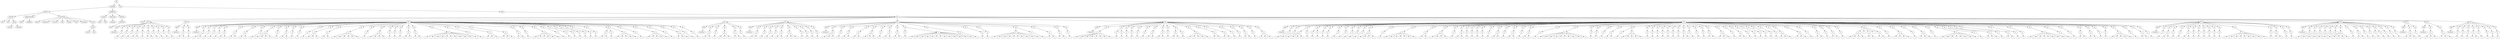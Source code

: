 digraph Tree {
	"t0" [label = "TEI"];
	"t1" [label = "teiHeader"];
	"t2" [label = "fileDesc"];
	"t3" [label = "titleStmt"];
	"t4" [label = "title"];
	"t5" [label = "title"];
	"t6" [label = "author"];
	"t7" [label = "surname"];
	"t8" [label = "forename"];
	"t9" [label = "publicationStmt"];
	"t10" [label = "editor"];
	"t11" [label = "publisher"];
	"t12" [label = "sourceDesc"];
	"t13" [label = "genre"];
	"t14" [label = "inspiration"];
	"t15" [label = "structure"];
	"t16" [label = "type"];
	"t17" [label = "periode"];
	"t18" [label = "taille"];
	"t19" [label = "permalien"];
	"t20" [label = "sources"];
	"t21" [label = "source"];
	"t22" [label = "author"];
	"t23" [label = "text"];
	"t24" [label = "profileDesc"];
	"t25" [label = "creation"];
	"t26" [label = "date"];
	"t27" [label = "date"];
	"t28" [label = "langUsage"];
	"t29" [label = "language"];
	"t30" [label = "textClass"];
	"t31" [label = "keywords"];
	"t32" [label = "term"];
	"t33" [label = "text"];
	"t34" [label = "body"];
	"t35" [label = "div1"];
	"t36" [label = "head"];
	"t37" [label = "div2"];
	"t38" [label = "head"];
	"t39" [label = "listPerson"];
	"t40" [label = "sp"];
	"t41" [label = "p"];
	"t42" [label = "s"];
	"t43" [label = "sp"];
	"t44" [label = "p"];
	"t45" [label = "s"];
	"t46" [label = "sp"];
	"t47" [label = "p"];
	"t48" [label = "s"];
	"t49" [label = "sp"];
	"t50" [label = "p"];
	"t51" [label = "s"];
	"t52" [label = "s"];
	"t53" [label = "sp"];
	"t54" [label = "p"];
	"t55" [label = "s"];
	"t56" [label = "sp"];
	"t57" [label = "p"];
	"t58" [label = "s"];
	"t59" [label = "s"];
	"t60" [label = "sp"];
	"t61" [label = "p"];
	"t62" [label = "s"];
	"t63" [label = "sp"];
	"t64" [label = "p"];
	"t65" [label = "s"];
	"t66" [label = "sp"];
	"t67" [label = "p"];
	"t68" [label = "s"];
	"t69" [label = "sp"];
	"t70" [label = "p"];
	"t71" [label = "s"];
	"t72" [label = "div2"];
	"t73" [label = "head"];
	"t74" [label = "listPerson"];
	"t75" [label = "sp"];
	"t76" [label = "p"];
	"t77" [label = "s"];
	"t78" [label = "s"];
	"t79" [label = "sp"];
	"t80" [label = "p"];
	"t81" [label = "s"];
	"t82" [label = "div2"];
	"t83" [label = "head"];
	"t84" [label = "listPerson"];
	"t85" [label = "sp"];
	"t86" [label = "p"];
	"t87" [label = "s"];
	"t88" [label = "s"];
	"t89" [label = "sp"];
	"t90" [label = "p"];
	"t91" [label = "s"];
	"t92" [label = "sp"];
	"t93" [label = "p"];
	"t94" [label = "s"];
	"t95" [label = "sp"];
	"t96" [label = "p"];
	"t97" [label = "s"];
	"t98" [label = "sp"];
	"t99" [label = "p"];
	"t100" [label = "s"];
	"t101" [label = "s"];
	"t102" [label = "sp"];
	"t103" [label = "p"];
	"t104" [label = "s"];
	"t105" [label = "s"];
	"t106" [label = "sp"];
	"t107" [label = "p"];
	"t108" [label = "s"];
	"t109" [label = "s"];
	"t110" [label = "sp"];
	"t111" [label = "p"];
	"t112" [label = "s"];
	"t113" [label = "sp"];
	"t114" [label = "p"];
	"t115" [label = "s"];
	"t116" [label = "s"];
	"t117" [label = "s"];
	"t118" [label = "s"];
	"t119" [label = "sp"];
	"t120" [label = "p"];
	"t121" [label = "s"];
	"t122" [label = "sp"];
	"t123" [label = "p"];
	"t124" [label = "s"];
	"t125" [label = "s"];
	"t126" [label = "sp"];
	"t127" [label = "p"];
	"t128" [label = "s"];
	"t129" [label = "sp"];
	"t130" [label = "p"];
	"t131" [label = "s"];
	"t132" [label = "sp"];
	"t133" [label = "p"];
	"t134" [label = "s"];
	"t135" [label = "sp"];
	"t136" [label = "p"];
	"t137" [label = "s"];
	"t138" [label = "s"];
	"t139" [label = "s"];
	"t140" [label = "sp"];
	"t141" [label = "p"];
	"t142" [label = "s"];
	"t143" [label = "s"];
	"t144" [label = "sp"];
	"t145" [label = "p"];
	"t146" [label = "s"];
	"t147" [label = "s"];
	"t148" [label = "s"];
	"t149" [label = "s"];
	"t150" [label = "s"];
	"t151" [label = "s"];
	"t152" [label = "sp"];
	"t153" [label = "p"];
	"t154" [label = "s"];
	"t155" [label = "sp"];
	"t156" [label = "p"];
	"t157" [label = "s"];
	"t158" [label = "s"];
	"t159" [label = "s"];
	"t160" [label = "s"];
	"t161" [label = "sp"];
	"t162" [label = "p"];
	"t163" [label = "s"];
	"t164" [label = "sp"];
	"t165" [label = "p"];
	"t166" [label = "s"];
	"t167" [label = "sp"];
	"t168" [label = "p"];
	"t169" [label = "s"];
	"t170" [label = "sp"];
	"t171" [label = "p"];
	"t172" [label = "s"];
	"t173" [label = "s"];
	"t174" [label = "sp"];
	"t175" [label = "p"];
	"t176" [label = "s"];
	"t177" [label = "s"];
	"t178" [label = "sp"];
	"t179" [label = "p"];
	"t180" [label = "s"];
	"t181" [label = "s"];
	"t182" [label = "s"];
	"t183" [label = "s"];
	"t184" [label = "s"];
	"t185" [label = "s"];
	"t186" [label = "s"];
	"t187" [label = "s"];
	"t188" [label = "s"];
	"t189" [label = "s"];
	"t190" [label = "s"];
	"t191" [label = "sp"];
	"t192" [label = "p"];
	"t193" [label = "s"];
	"t194" [label = "sp"];
	"t195" [label = "p"];
	"t196" [label = "s"];
	"t197" [label = "s"];
	"t198" [label = "s"];
	"t199" [label = "sp"];
	"t200" [label = "p"];
	"t201" [label = "s"];
	"t202" [label = "s"];
	"t203" [label = "s"];
	"t204" [label = "sp"];
	"t205" [label = "p"];
	"t206" [label = "s"];
	"t207" [label = "s"];
	"t208" [label = "sp"];
	"t209" [label = "p"];
	"t210" [label = "s"];
	"t211" [label = "sp"];
	"t212" [label = "p"];
	"t213" [label = "s"];
	"t214" [label = "s"];
	"t215" [label = "s"];
	"t216" [label = "s"];
	"t217" [label = "s"];
	"t218" [label = "s"];
	"t219" [label = "sp"];
	"t220" [label = "p"];
	"t221" [label = "s"];
	"t222" [label = "sp"];
	"t223" [label = "p"];
	"t224" [label = "s"];
	"t225" [label = "sp"];
	"t226" [label = "p"];
	"t227" [label = "s"];
	"t228" [label = "sp"];
	"t229" [label = "p"];
	"t230" [label = "s"];
	"t231" [label = "sp"];
	"t232" [label = "p"];
	"t233" [label = "s"];
	"t234" [label = "sp"];
	"t235" [label = "p"];
	"t236" [label = "s"];
	"t237" [label = "sp"];
	"t238" [label = "p"];
	"t239" [label = "s"];
	"t240" [label = "sp"];
	"t241" [label = "p"];
	"t242" [label = "s"];
	"t243" [label = "s"];
	"t244" [label = "p"];
	"t245" [label = "s"];
	"t246" [label = "p"];
	"t247" [label = "s"];
	"t248" [label = "s"];
	"t249" [label = "s"];
	"t250" [label = "s"];
	"t251" [label = "s"];
	"t252" [label = "sp"];
	"t253" [label = "p"];
	"t254" [label = "s"];
	"t255" [label = "sp"];
	"t256" [label = "p"];
	"t257" [label = "s"];
	"t258" [label = "s"];
	"t259" [label = "s"];
	"t260" [label = "s"];
	"t261" [label = "s"];
	"t262" [label = "sp"];
	"t263" [label = "p"];
	"t264" [label = "s"];
	"t265" [label = "sp"];
	"t266" [label = "p"];
	"t267" [label = "s"];
	"t268" [label = "s"];
	"t269" [label = "s"];
	"t270" [label = "sp"];
	"t271" [label = "p"];
	"t272" [label = "s"];
	"t273" [label = "sp"];
	"t274" [label = "p"];
	"t275" [label = "s"];
	"t276" [label = "div2"];
	"t277" [label = "head"];
	"t278" [label = "listPerson"];
	"t279" [label = "sp"];
	"t280" [label = "p"];
	"t281" [label = "s"];
	"t282" [label = "s"];
	"t283" [label = "sp"];
	"t284" [label = "p"];
	"t285" [label = "s"];
	"t286" [label = "sp"];
	"t287" [label = "p"];
	"t288" [label = "s"];
	"t289" [label = "s"];
	"t290" [label = "s"];
	"t291" [label = "sp"];
	"t292" [label = "p"];
	"t293" [label = "s"];
	"t294" [label = "s"];
	"t295" [label = "sp"];
	"t296" [label = "p"];
	"t297" [label = "s"];
	"t298" [label = "div2"];
	"t299" [label = "head"];
	"t300" [label = "listPerson"];
	"t301" [label = "sp"];
	"t302" [label = "p"];
	"t303" [label = "s"];
	"t304" [label = "s"];
	"t305" [label = "sp"];
	"t306" [label = "p"];
	"t307" [label = "s"];
	"t308" [label = "sp"];
	"t309" [label = "p"];
	"t310" [label = "s"];
	"t311" [label = "sp"];
	"t312" [label = "p"];
	"t313" [label = "s"];
	"t314" [label = "sp"];
	"t315" [label = "p"];
	"t316" [label = "s"];
	"t317" [label = "s"];
	"t318" [label = "sp"];
	"t319" [label = "p"];
	"t320" [label = "s"];
	"t321" [label = "s"];
	"t322" [label = "s"];
	"t323" [label = "sp"];
	"t324" [label = "p"];
	"t325" [label = "s"];
	"t326" [label = "sp"];
	"t327" [label = "p"];
	"t328" [label = "s"];
	"t329" [label = "sp"];
	"t330" [label = "p"];
	"t331" [label = "s"];
	"t332" [label = "sp"];
	"t333" [label = "p"];
	"t334" [label = "s"];
	"t335" [label = "div2"];
	"t336" [label = "head"];
	"t337" [label = "listPerson"];
	"t338" [label = "sp"];
	"t339" [label = "p"];
	"t340" [label = "s"];
	"t341" [label = "s"];
	"t342" [label = "s"];
	"t343" [label = "sp"];
	"t344" [label = "p"];
	"t345" [label = "s"];
	"t346" [label = "sp"];
	"t347" [label = "p"];
	"t348" [label = "s"];
	"t349" [label = "s"];
	"t350" [label = "sp"];
	"t351" [label = "p"];
	"t352" [label = "s"];
	"t353" [label = "s"];
	"t354" [label = "sp"];
	"t355" [label = "p"];
	"t356" [label = "s"];
	"t357" [label = "s"];
	"t358" [label = "s"];
	"t359" [label = "sp"];
	"t360" [label = "p"];
	"t361" [label = "s"];
	"t362" [label = "sp"];
	"t363" [label = "p"];
	"t364" [label = "s"];
	"t365" [label = "s"];
	"t366" [label = "sp"];
	"t367" [label = "p"];
	"t368" [label = "s"];
	"t369" [label = "s"];
	"t370" [label = "sp"];
	"t371" [label = "p"];
	"t372" [label = "s"];
	"t373" [label = "p"];
	"t374" [label = "s"];
	"t375" [label = "s"];
	"t376" [label = "s"];
	"t377" [label = "s"];
	"t378" [label = "s"];
	"t379" [label = "s"];
	"t380" [label = "s"];
	"t381" [label = "s"];
	"t382" [label = "s"];
	"t383" [label = "s"];
	"t384" [label = "s"];
	"t385" [label = "s"];
	"t386" [label = "s"];
	"t387" [label = "sp"];
	"t388" [label = "p"];
	"t389" [label = "s"];
	"t390" [label = "sp"];
	"t391" [label = "p"];
	"t392" [label = "s"];
	"t393" [label = "sp"];
	"t394" [label = "p"];
	"t395" [label = "s"];
	"t396" [label = "sp"];
	"t397" [label = "p"];
	"t398" [label = "s"];
	"t399" [label = "s"];
	"t400" [label = "s"];
	"t401" [label = "s"];
	"t402" [label = "s"];
	"t403" [label = "s"];
	"t404" [label = "s"];
	"t405" [label = "s"];
	"t406" [label = "s"];
	"t407" [label = "s"];
	"t408" [label = "p"];
	"t409" [label = "s"];
	"t410" [label = "sp"];
	"t411" [label = "p"];
	"t412" [label = "s"];
	"t413" [label = "s"];
	"t414" [label = "sp"];
	"t415" [label = "p"];
	"t416" [label = "s"];
	"t417" [label = "s"];
	"t418" [label = "sp"];
	"t419" [label = "p"];
	"t420" [label = "s"];
	"t421" [label = "div2"];
	"t422" [label = "head"];
	"t423" [label = "listPerson"];
	"t424" [label = "sp"];
	"t425" [label = "p"];
	"t426" [label = "s"];
	"t427" [label = "s"];
	"t428" [label = "s"];
	"t429" [label = "s"];
	"t430" [label = "s"];
	"t431" [label = "s"];
	"t432" [label = "s"];
	"t433" [label = "s"];
	"t434" [label = "sp"];
	"t435" [label = "p"];
	"t436" [label = "s"];
	"t437" [label = "p"];
	"t438" [label = "s"];
	"t439" [label = "sp"];
	"t440" [label = "p"];
	"t441" [label = "s"];
	"t442" [label = "sp"];
	"t443" [label = "p"];
	"t444" [label = "s"];
	"t445" [label = "sp"];
	"t446" [label = "p"];
	"t447" [label = "s"];
	"t448" [label = "sp"];
	"t449" [label = "p"];
	"t450" [label = "s"];
	"t451" [label = "sp"];
	"t452" [label = "p"];
	"t453" [label = "s"];
	"t454" [label = "s"];
	"t455" [label = "sp"];
	"t456" [label = "p"];
	"t457" [label = "s"];
	"t458" [label = "s"];
	"t459" [label = "sp"];
	"t460" [label = "p"];
	"t461" [label = "s"];
	"t462" [label = "sp"];
	"t463" [label = "p"];
	"t464" [label = "s"];
	"t465" [label = "s"];
	"t466" [label = "p"];
	"t467" [label = "s"];
	"t468" [label = "sp"];
	"t469" [label = "p"];
	"t470" [label = "s"];
	"t471" [label = "s"];
	"t472" [label = "s"];
	"t473" [label = "s"];
	"t474" [label = "s"];
	"t475" [label = "sp"];
	"t476" [label = "p"];
	"t477" [label = "s"];
	"t478" [label = "s"];
	"t479" [label = "sp"];
	"t480" [label = "p"];
	"t481" [label = "s"];
	"t482" [label = "s"];
	"t483" [label = "sp"];
	"t484" [label = "p"];
	"t485" [label = "s"];
	"t486" [label = "sp"];
	"t487" [label = "p"];
	"t488" [label = "s"];
	"t489" [label = "sp"];
	"t490" [label = "p"];
	"t491" [label = "s"];
	"t492" [label = "s"];
	"t493" [label = "sp"];
	"t494" [label = "p"];
	"t495" [label = "s"];
	"t496" [label = "sp"];
	"t497" [label = "p"];
	"t498" [label = "s"];
	"t499" [label = "s"];
	"t500" [label = "s"];
	"t501" [label = "div2"];
	"t502" [label = "head"];
	"t503" [label = "listPerson"];
	"t504" [label = "sp"];
	"t505" [label = "p"];
	"t506" [label = "s"];
	"t507" [label = "sp"];
	"t508" [label = "p"];
	"t509" [label = "s"];
	"t510" [label = "sp"];
	"t511" [label = "p"];
	"t512" [label = "s"];
	"t513" [label = "s"];
	"t514" [label = "s"];
	"t515" [label = "s"];
	"t516" [label = "p"];
	"t517" [label = "s"];
	"t518" [label = "sp"];
	"t519" [label = "p"];
	"t520" [label = "s"];
	"t521" [label = "p"];
	"t522" [label = "s"];
	"t523" [label = "sp"];
	"t524" [label = "p"];
	"t525" [label = "s"];
	"t526" [label = "sp"];
	"t527" [label = "p"];
	"t528" [label = "s"];
	"t529" [label = "sp"];
	"t530" [label = "p"];
	"t531" [label = "s"];
	"t532" [label = "sp"];
	"t533" [label = "p"];
	"t534" [label = "s"];
	"t535" [label = "sp"];
	"t536" [label = "p"];
	"t537" [label = "s"];
	"t538" [label = "sp"];
	"t539" [label = "p"];
	"t540" [label = "s"];
	"t541" [label = "sp"];
	"t542" [label = "p"];
	"t543" [label = "s"];
	"t544" [label = "sp"];
	"t545" [label = "p"];
	"t546" [label = "s"];
	"t547" [label = "s"];
	"t548" [label = "s"];
	"t549" [label = "s"];
	"t550" [label = "sp"];
	"t551" [label = "p"];
	"t552" [label = "s"];
	"t553" [label = "sp"];
	"t554" [label = "p"];
	"t555" [label = "s"];
	"t556" [label = "s"];
	"t557" [label = "s"];
	"t558" [label = "s"];
	"t559" [label = "s"];
	"t560" [label = "s"];
	"t561" [label = "s"];
	"t562" [label = "sp"];
	"t563" [label = "p"];
	"t564" [label = "s"];
	"t565" [label = "s"];
	"t566" [label = "sp"];
	"t567" [label = "p"];
	"t568" [label = "s"];
	"t569" [label = "s"];
	"t570" [label = "s"];
	"t571" [label = "s"];
	"t572" [label = "sp"];
	"t573" [label = "p"];
	"t574" [label = "s"];
	"t575" [label = "sp"];
	"t576" [label = "p"];
	"t577" [label = "s"];
	"t578" [label = "s"];
	"t579" [label = "sp"];
	"t580" [label = "p"];
	"t581" [label = "s"];
	"t582" [label = "sp"];
	"t583" [label = "p"];
	"t584" [label = "s"];
	"t585" [label = "sp"];
	"t586" [label = "p"];
	"t587" [label = "s"];
	"t588" [label = "sp"];
	"t589" [label = "p"];
	"t590" [label = "s"];
	"t591" [label = "sp"];
	"t592" [label = "p"];
	"t593" [label = "s"];
	"t594" [label = "sp"];
	"t595" [label = "p"];
	"t596" [label = "s"];
	"t597" [label = "s"];
	"t598" [label = "sp"];
	"t599" [label = "p"];
	"t600" [label = "s"];
	"t601" [label = "sp"];
	"t602" [label = "p"];
	"t603" [label = "s"];
	"t604" [label = "s"];
	"t605" [label = "sp"];
	"t606" [label = "p"];
	"t607" [label = "s"];
	"t608" [label = "sp"];
	"t609" [label = "p"];
	"t610" [label = "s"];
	"t611" [label = "s"];
	"t612" [label = "sp"];
	"t613" [label = "p"];
	"t614" [label = "s"];
	"t615" [label = "sp"];
	"t616" [label = "p"];
	"t617" [label = "s"];
	"t618" [label = "s"];
	"t619" [label = "s"];
	"t620" [label = "s"];
	"t621" [label = "s"];
	"t622" [label = "s"];
	"t623" [label = "s"];
	"t624" [label = "s"];
	"t625" [label = "s"];
	"t626" [label = "s"];
	"t627" [label = "sp"];
	"t628" [label = "p"];
	"t629" [label = "s"];
	"t630" [label = "sp"];
	"t631" [label = "p"];
	"t632" [label = "s"];
	"t633" [label = "sp"];
	"t634" [label = "p"];
	"t635" [label = "s"];
	"t636" [label = "sp"];
	"t637" [label = "p"];
	"t638" [label = "s"];
	"t639" [label = "s"];
	"t640" [label = "sp"];
	"t641" [label = "p"];
	"t642" [label = "s"];
	"t643" [label = "p"];
	"t644" [label = "s"];
	"t645" [label = "s"];
	"t646" [label = "s"];
	"t647" [label = "s"];
	"t648" [label = "s"];
	"t649" [label = "sp"];
	"t650" [label = "p"];
	"t651" [label = "s"];
	"t652" [label = "sp"];
	"t653" [label = "p"];
	"t654" [label = "s"];
	"t655" [label = "sp"];
	"t656" [label = "p"];
	"t657" [label = "s"];
	"t658" [label = "sp"];
	"t659" [label = "p"];
	"t660" [label = "s"];
	"t661" [label = "sp"];
	"t662" [label = "p"];
	"t663" [label = "s"];
	"t664" [label = "sp"];
	"t665" [label = "p"];
	"t666" [label = "s"];
	"t667" [label = "sp"];
	"t668" [label = "p"];
	"t669" [label = "s"];
	"t670" [label = "sp"];
	"t671" [label = "p"];
	"t672" [label = "s"];
	"t673" [label = "s"];
	"t674" [label = "sp"];
	"t675" [label = "p"];
	"t676" [label = "s"];
	"t677" [label = "sp"];
	"t678" [label = "p"];
	"t679" [label = "s"];
	"t680" [label = "sp"];
	"t681" [label = "p"];
	"t682" [label = "s"];
	"t683" [label = "sp"];
	"t684" [label = "p"];
	"t685" [label = "s"];
	"t686" [label = "s"];
	"t687" [label = "sp"];
	"t688" [label = "p"];
	"t689" [label = "s"];
	"t690" [label = "s"];
	"t691" [label = "s"];
	"t692" [label = "sp"];
	"t693" [label = "p"];
	"t694" [label = "s"];
	"t695" [label = "sp"];
	"t696" [label = "p"];
	"t697" [label = "s"];
	"t698" [label = "s"];
	"t699" [label = "sp"];
	"t700" [label = "p"];
	"t701" [label = "s"];
	"t702" [label = "sp"];
	"t703" [label = "p"];
	"t704" [label = "s"];
	"t705" [label = "sp"];
	"t706" [label = "p"];
	"t707" [label = "s"];
	"t708" [label = "sp"];
	"t709" [label = "p"];
	"t710" [label = "s"];
	"t711" [label = "sp"];
	"t712" [label = "p"];
	"t713" [label = "s"];
	"t714" [label = "sp"];
	"t715" [label = "p"];
	"t716" [label = "s"];
	"t717" [label = "sp"];
	"t718" [label = "p"];
	"t719" [label = "s"];
	"t720" [label = "s"];
	"t721" [label = "s"];
	"t722" [label = "sp"];
	"t723" [label = "p"];
	"t724" [label = "s"];
	"t725" [label = "s"];
	"t726" [label = "s"];
	"t727" [label = "sp"];
	"t728" [label = "p"];
	"t729" [label = "s"];
	"t730" [label = "sp"];
	"t731" [label = "p"];
	"t732" [label = "s"];
	"t733" [label = "s"];
	"t734" [label = "sp"];
	"t735" [label = "p"];
	"t736" [label = "s"];
	"t737" [label = "sp"];
	"t738" [label = "p"];
	"t739" [label = "s"];
	"t740" [label = "s"];
	"t741" [label = "sp"];
	"t742" [label = "p"];
	"t743" [label = "s"];
	"t744" [label = "sp"];
	"t745" [label = "p"];
	"t746" [label = "s"];
	"t747" [label = "s"];
	"t748" [label = "s"];
	"t749" [label = "s"];
	"t750" [label = "l"];
	"t751" [label = "p"];
	"t752" [label = "s"];
	"t753" [label = "s"];
	"t754" [label = "l"];
	"t755" [label = "p"];
	"t756" [label = "s"];
	"t757" [label = "s"];
	"t758" [label = "sp"];
	"t759" [label = "p"];
	"t760" [label = "s"];
	"t761" [label = "sp"];
	"t762" [label = "p"];
	"t763" [label = "s"];
	"t764" [label = "s"];
	"t765" [label = "s"];
	"t766" [label = "s"];
	"t767" [label = "sp"];
	"t768" [label = "p"];
	"t769" [label = "s"];
	"t770" [label = "sp"];
	"t771" [label = "p"];
	"t772" [label = "s"];
	"t773" [label = "s"];
	"t774" [label = "s"];
	"t775" [label = "sp"];
	"t776" [label = "p"];
	"t777" [label = "s"];
	"t778" [label = "sp"];
	"t779" [label = "p"];
	"t780" [label = "s"];
	"t781" [label = "s"];
	"t782" [label = "s"];
	"t783" [label = "s"];
	"t784" [label = "s"];
	"t785" [label = "s"];
	"t786" [label = "s"];
	"t787" [label = "s"];
	"t788" [label = "sp"];
	"t789" [label = "p"];
	"t790" [label = "s"];
	"t791" [label = "sp"];
	"t792" [label = "p"];
	"t793" [label = "s"];
	"t794" [label = "s"];
	"t795" [label = "s"];
	"t796" [label = "sp"];
	"t797" [label = "p"];
	"t798" [label = "s"];
	"t799" [label = "sp"];
	"t800" [label = "p"];
	"t801" [label = "s"];
	"t802" [label = "s"];
	"t803" [label = "sp"];
	"t804" [label = "p"];
	"t805" [label = "s"];
	"t806" [label = "sp"];
	"t807" [label = "p"];
	"t808" [label = "s"];
	"t809" [label = "sp"];
	"t810" [label = "p"];
	"t811" [label = "s"];
	"t812" [label = "s"];
	"t813" [label = "s"];
	"t814" [label = "s"];
	"t815" [label = "s"];
	"t816" [label = "s"];
	"t817" [label = "s"];
	"t818" [label = "s"];
	"t819" [label = "sp"];
	"t820" [label = "p"];
	"t821" [label = "s"];
	"t822" [label = "sp"];
	"t823" [label = "p"];
	"t824" [label = "s"];
	"t825" [label = "sp"];
	"t826" [label = "p"];
	"t827" [label = "s"];
	"t828" [label = "s"];
	"t829" [label = "sp"];
	"t830" [label = "p"];
	"t831" [label = "s"];
	"t832" [label = "s"];
	"t833" [label = "sp"];
	"t834" [label = "p"];
	"t835" [label = "s"];
	"t836" [label = "sp"];
	"t837" [label = "p"];
	"t838" [label = "s"];
	"t839" [label = "sp"];
	"t840" [label = "p"];
	"t841" [label = "s"];
	"t842" [label = "s"];
	"t843" [label = "s"];
	"t844" [label = "s"];
	"t845" [label = "s"];
	"t846" [label = "sp"];
	"t847" [label = "p"];
	"t848" [label = "s"];
	"t849" [label = "sp"];
	"t850" [label = "p"];
	"t851" [label = "s"];
	"t852" [label = "s"];
	"t853" [label = "sp"];
	"t854" [label = "p"];
	"t855" [label = "s"];
	"t856" [label = "div2"];
	"t857" [label = "head"];
	"t858" [label = "listPerson"];
	"t859" [label = "sp"];
	"t860" [label = "p"];
	"t861" [label = "s"];
	"t862" [label = "sp"];
	"t863" [label = "p"];
	"t864" [label = "s"];
	"t865" [label = "s"];
	"t866" [label = "sp"];
	"t867" [label = "p"];
	"t868" [label = "s"];
	"t869" [label = "sp"];
	"t870" [label = "p"];
	"t871" [label = "s"];
	"t872" [label = "sp"];
	"t873" [label = "p"];
	"t874" [label = "s"];
	"t875" [label = "s"];
	"t876" [label = "sp"];
	"t877" [label = "p"];
	"t878" [label = "s"];
	"t879" [label = "sp"];
	"t880" [label = "p"];
	"t881" [label = "s"];
	"t882" [label = "sp"];
	"t883" [label = "p"];
	"t884" [label = "s"];
	"t885" [label = "sp"];
	"t886" [label = "p"];
	"t887" [label = "s"];
	"t888" [label = "sp"];
	"t889" [label = "p"];
	"t890" [label = "s"];
	"t891" [label = "sp"];
	"t892" [label = "p"];
	"t893" [label = "s"];
	"t894" [label = "sp"];
	"t895" [label = "p"];
	"t896" [label = "s"];
	"t897" [label = "s"];
	"t898" [label = "s"];
	"t899" [label = "s"];
	"t900" [label = "s"];
	"t901" [label = "s"];
	"t902" [label = "s"];
	"t903" [label = "s"];
	"t904" [label = "s"];
	"t905" [label = "sp"];
	"t906" [label = "p"];
	"t907" [label = "s"];
	"t908" [label = "sp"];
	"t909" [label = "p"];
	"t910" [label = "s"];
	"t911" [label = "s"];
	"t912" [label = "sp"];
	"t913" [label = "p"];
	"t914" [label = "s"];
	"t915" [label = "sp"];
	"t916" [label = "p"];
	"t917" [label = "s"];
	"t918" [label = "div2"];
	"t919" [label = "head"];
	"t920" [label = "listPerson"];
	"t921" [label = "sp"];
	"t922" [label = "p"];
	"t923" [label = "s"];
	"t924" [label = "sp"];
	"t925" [label = "p"];
	"t926" [label = "s"];
	"t927" [label = "sp"];
	"t928" [label = "p"];
	"t929" [label = "s"];
	"t930" [label = "sp"];
	"t931" [label = "p"];
	"t932" [label = "s"];
	"t933" [label = "sp"];
	"t934" [label = "p"];
	"t935" [label = "s"];
	"t936" [label = "sp"];
	"t937" [label = "p"];
	"t938" [label = "s"];
	"t939" [label = "sp"];
	"t940" [label = "p"];
	"t941" [label = "s"];
	"t942" [label = "s"];
	"t943" [label = "s"];
	"t944" [label = "s"];
	"t945" [label = "s"];
	"t946" [label = "sp"];
	"t947" [label = "p"];
	"t948" [label = "s"];
	"t949" [label = "sp"];
	"t950" [label = "p"];
	"t951" [label = "s"];
	"t952" [label = "s"];
	"t953" [label = "sp"];
	"t954" [label = "p"];
	"t955" [label = "s"];
	"t956" [label = "sp"];
	"t957" [label = "p"];
	"t958" [label = "s"];
	"t959" [label = "sp"];
	"t960" [label = "p"];
	"t961" [label = "s"];
	"t962" [label = "p"];
	"t963" [label = "s"];
	"t964" [label = "sp"];
	"t965" [label = "p"];
	"t966" [label = "s"];
	"t967" [label = "sp"];
	"t968" [label = "p"];
	"t969" [label = "s"];
	"t970" [label = "sp"];
	"t971" [label = "p"];
	"t972" [label = "s"];
	"t973" [label = "div2"];
	"t974" [label = "head"];
	"t975" [label = "listPerson"];
	"t976" [label = "sp"];
	"t977" [label = "p"];
	"t978" [label = "s"];
	"t979" [label = "s"];
	"t980" [label = "s"];
	"t981" [label = "sp"];
	"t982" [label = "p"];
	"t983" [label = "s"];
	"t984" [label = "div2"];
	"t985" [label = "head"];
	"t986" [label = "listPerson"];
	"t987" [label = "sp"];
	"t988" [label = "p"];
	"t989" [label = "s"];
	"t990" [label = "s"];
	"t991" [label = "s"];
	"t992" [label = "sp"];
	"t993" [label = "p"];
	"t994" [label = "s"];
	"t995" [label = "s"];
	"t996" [label = "s"];
	"t997" [label = "div2"];
	"t998" [label = "head"];
	"t999" [label = "listPerson"];
	"t1000" [label = "sp"];
	"t1001" [label = "p"];
	"t1002" [label = "s"];
	"t1003" [label = "sp"];
	"t1004" [label = "p"];
	"t1005" [label = "s"];
	"t1006" [label = "sp"];
	"t1007" [label = "p"];
	"t1008" [label = "s"];
	"t1009" [label = "sp"];
	"t1010" [label = "p"];
	"t1011" [label = "s"];
	"t1012" [label = "s"];
	"t1013" [label = "sp"];
	"t1014" [label = "p"];
	"t1015" [label = "s"];
	"t1016" [label = "sp"];
	"t1017" [label = "p"];
	"t1018" [label = "s"];
	"t1019" [label = "sp"];
	"t1020" [label = "p"];
	"t1021" [label = "s"];
	"t1022" [label = "sp"];
	"t1023" [label = "p"];
	"t1024" [label = "s"];
	"t0" -> "t1";
	"t1" -> "t2";
	"t2" -> "t3";
	"t3" -> "t4";
	"t3" -> "t5";
	"t3" -> "t6";
	"t6" -> "t7";
	"t6" -> "t8";
	"t2" -> "t9";
	"t9" -> "t10";
	"t9" -> "t11";
	"t2" -> "t12";
	"t12" -> "t13";
	"t12" -> "t14";
	"t12" -> "t15";
	"t12" -> "t16";
	"t12" -> "t17";
	"t12" -> "t18";
	"t12" -> "t19";
	"t12" -> "t20";
	"t20" -> "t21";
	"t21" -> "t22";
	"t21" -> "t23";
	"t1" -> "t24";
	"t24" -> "t25";
	"t25" -> "t26";
	"t25" -> "t27";
	"t24" -> "t28";
	"t28" -> "t29";
	"t24" -> "t30";
	"t30" -> "t31";
	"t31" -> "t32";
	"t0" -> "t33";
	"t33" -> "t34";
	"t34" -> "t35";
	"t35" -> "t36";
	"t35" -> "t37";
	"t37" -> "t38";
	"t38" -> "t39";
	"t37" -> "t40";
	"t40" -> "t41";
	"t41" -> "t42";
	"t37" -> "t43";
	"t43" -> "t44";
	"t44" -> "t45";
	"t37" -> "t46";
	"t46" -> "t47";
	"t47" -> "t48";
	"t37" -> "t49";
	"t49" -> "t50";
	"t50" -> "t51";
	"t50" -> "t52";
	"t37" -> "t53";
	"t53" -> "t54";
	"t54" -> "t55";
	"t37" -> "t56";
	"t56" -> "t57";
	"t57" -> "t58";
	"t57" -> "t59";
	"t37" -> "t60";
	"t60" -> "t61";
	"t61" -> "t62";
	"t37" -> "t63";
	"t63" -> "t64";
	"t64" -> "t65";
	"t37" -> "t66";
	"t66" -> "t67";
	"t67" -> "t68";
	"t37" -> "t69";
	"t69" -> "t70";
	"t70" -> "t71";
	"t35" -> "t72";
	"t72" -> "t73";
	"t73" -> "t74";
	"t72" -> "t75";
	"t75" -> "t76";
	"t76" -> "t77";
	"t76" -> "t78";
	"t72" -> "t79";
	"t79" -> "t80";
	"t80" -> "t81";
	"t35" -> "t82";
	"t82" -> "t83";
	"t83" -> "t84";
	"t82" -> "t85";
	"t85" -> "t86";
	"t86" -> "t87";
	"t86" -> "t88";
	"t82" -> "t89";
	"t89" -> "t90";
	"t90" -> "t91";
	"t82" -> "t92";
	"t92" -> "t93";
	"t93" -> "t94";
	"t82" -> "t95";
	"t95" -> "t96";
	"t96" -> "t97";
	"t82" -> "t98";
	"t98" -> "t99";
	"t99" -> "t100";
	"t99" -> "t101";
	"t82" -> "t102";
	"t102" -> "t103";
	"t103" -> "t104";
	"t103" -> "t105";
	"t82" -> "t106";
	"t106" -> "t107";
	"t107" -> "t108";
	"t107" -> "t109";
	"t82" -> "t110";
	"t110" -> "t111";
	"t111" -> "t112";
	"t82" -> "t113";
	"t113" -> "t114";
	"t114" -> "t115";
	"t114" -> "t116";
	"t114" -> "t117";
	"t114" -> "t118";
	"t82" -> "t119";
	"t119" -> "t120";
	"t120" -> "t121";
	"t82" -> "t122";
	"t122" -> "t123";
	"t123" -> "t124";
	"t123" -> "t125";
	"t82" -> "t126";
	"t126" -> "t127";
	"t127" -> "t128";
	"t82" -> "t129";
	"t129" -> "t130";
	"t130" -> "t131";
	"t82" -> "t132";
	"t132" -> "t133";
	"t133" -> "t134";
	"t82" -> "t135";
	"t135" -> "t136";
	"t136" -> "t137";
	"t136" -> "t138";
	"t136" -> "t139";
	"t82" -> "t140";
	"t140" -> "t141";
	"t141" -> "t142";
	"t141" -> "t143";
	"t82" -> "t144";
	"t144" -> "t145";
	"t145" -> "t146";
	"t145" -> "t147";
	"t145" -> "t148";
	"t145" -> "t149";
	"t145" -> "t150";
	"t145" -> "t151";
	"t82" -> "t152";
	"t152" -> "t153";
	"t153" -> "t154";
	"t82" -> "t155";
	"t155" -> "t156";
	"t156" -> "t157";
	"t156" -> "t158";
	"t156" -> "t159";
	"t156" -> "t160";
	"t82" -> "t161";
	"t161" -> "t162";
	"t162" -> "t163";
	"t82" -> "t164";
	"t164" -> "t165";
	"t165" -> "t166";
	"t82" -> "t167";
	"t167" -> "t168";
	"t168" -> "t169";
	"t82" -> "t170";
	"t170" -> "t171";
	"t171" -> "t172";
	"t171" -> "t173";
	"t82" -> "t174";
	"t174" -> "t175";
	"t175" -> "t176";
	"t175" -> "t177";
	"t82" -> "t178";
	"t178" -> "t179";
	"t179" -> "t180";
	"t179" -> "t181";
	"t179" -> "t182";
	"t179" -> "t183";
	"t179" -> "t184";
	"t179" -> "t185";
	"t179" -> "t186";
	"t179" -> "t187";
	"t179" -> "t188";
	"t179" -> "t189";
	"t179" -> "t190";
	"t82" -> "t191";
	"t191" -> "t192";
	"t192" -> "t193";
	"t82" -> "t194";
	"t194" -> "t195";
	"t195" -> "t196";
	"t195" -> "t197";
	"t195" -> "t198";
	"t82" -> "t199";
	"t199" -> "t200";
	"t200" -> "t201";
	"t200" -> "t202";
	"t200" -> "t203";
	"t82" -> "t204";
	"t204" -> "t205";
	"t205" -> "t206";
	"t205" -> "t207";
	"t82" -> "t208";
	"t208" -> "t209";
	"t209" -> "t210";
	"t82" -> "t211";
	"t211" -> "t212";
	"t212" -> "t213";
	"t212" -> "t214";
	"t212" -> "t215";
	"t212" -> "t216";
	"t212" -> "t217";
	"t212" -> "t218";
	"t82" -> "t219";
	"t219" -> "t220";
	"t220" -> "t221";
	"t82" -> "t222";
	"t222" -> "t223";
	"t223" -> "t224";
	"t82" -> "t225";
	"t225" -> "t226";
	"t226" -> "t227";
	"t82" -> "t228";
	"t228" -> "t229";
	"t229" -> "t230";
	"t82" -> "t231";
	"t231" -> "t232";
	"t232" -> "t233";
	"t82" -> "t234";
	"t234" -> "t235";
	"t235" -> "t236";
	"t82" -> "t237";
	"t237" -> "t238";
	"t238" -> "t239";
	"t82" -> "t240";
	"t240" -> "t241";
	"t241" -> "t242";
	"t241" -> "t243";
	"t240" -> "t244";
	"t244" -> "t245";
	"t240" -> "t246";
	"t246" -> "t247";
	"t246" -> "t248";
	"t246" -> "t249";
	"t246" -> "t250";
	"t246" -> "t251";
	"t82" -> "t252";
	"t252" -> "t253";
	"t253" -> "t254";
	"t82" -> "t255";
	"t255" -> "t256";
	"t256" -> "t257";
	"t256" -> "t258";
	"t256" -> "t259";
	"t256" -> "t260";
	"t256" -> "t261";
	"t82" -> "t262";
	"t262" -> "t263";
	"t263" -> "t264";
	"t82" -> "t265";
	"t265" -> "t266";
	"t266" -> "t267";
	"t266" -> "t268";
	"t266" -> "t269";
	"t82" -> "t270";
	"t270" -> "t271";
	"t271" -> "t272";
	"t82" -> "t273";
	"t273" -> "t274";
	"t274" -> "t275";
	"t35" -> "t276";
	"t276" -> "t277";
	"t277" -> "t278";
	"t276" -> "t279";
	"t279" -> "t280";
	"t280" -> "t281";
	"t280" -> "t282";
	"t276" -> "t283";
	"t283" -> "t284";
	"t284" -> "t285";
	"t276" -> "t286";
	"t286" -> "t287";
	"t287" -> "t288";
	"t287" -> "t289";
	"t287" -> "t290";
	"t276" -> "t291";
	"t291" -> "t292";
	"t292" -> "t293";
	"t292" -> "t294";
	"t276" -> "t295";
	"t295" -> "t296";
	"t296" -> "t297";
	"t35" -> "t298";
	"t298" -> "t299";
	"t299" -> "t300";
	"t298" -> "t301";
	"t301" -> "t302";
	"t302" -> "t303";
	"t302" -> "t304";
	"t298" -> "t305";
	"t305" -> "t306";
	"t306" -> "t307";
	"t298" -> "t308";
	"t308" -> "t309";
	"t309" -> "t310";
	"t298" -> "t311";
	"t311" -> "t312";
	"t312" -> "t313";
	"t298" -> "t314";
	"t314" -> "t315";
	"t315" -> "t316";
	"t315" -> "t317";
	"t298" -> "t318";
	"t318" -> "t319";
	"t319" -> "t320";
	"t319" -> "t321";
	"t319" -> "t322";
	"t298" -> "t323";
	"t323" -> "t324";
	"t324" -> "t325";
	"t298" -> "t326";
	"t326" -> "t327";
	"t327" -> "t328";
	"t298" -> "t329";
	"t329" -> "t330";
	"t330" -> "t331";
	"t298" -> "t332";
	"t332" -> "t333";
	"t333" -> "t334";
	"t35" -> "t335";
	"t335" -> "t336";
	"t336" -> "t337";
	"t335" -> "t338";
	"t338" -> "t339";
	"t339" -> "t340";
	"t339" -> "t341";
	"t339" -> "t342";
	"t335" -> "t343";
	"t343" -> "t344";
	"t344" -> "t345";
	"t335" -> "t346";
	"t346" -> "t347";
	"t347" -> "t348";
	"t347" -> "t349";
	"t335" -> "t350";
	"t350" -> "t351";
	"t351" -> "t352";
	"t351" -> "t353";
	"t335" -> "t354";
	"t354" -> "t355";
	"t355" -> "t356";
	"t355" -> "t357";
	"t355" -> "t358";
	"t335" -> "t359";
	"t359" -> "t360";
	"t360" -> "t361";
	"t335" -> "t362";
	"t362" -> "t363";
	"t363" -> "t364";
	"t363" -> "t365";
	"t335" -> "t366";
	"t366" -> "t367";
	"t367" -> "t368";
	"t367" -> "t369";
	"t335" -> "t370";
	"t370" -> "t371";
	"t371" -> "t372";
	"t370" -> "t373";
	"t373" -> "t374";
	"t373" -> "t375";
	"t373" -> "t376";
	"t373" -> "t377";
	"t373" -> "t378";
	"t373" -> "t379";
	"t373" -> "t380";
	"t373" -> "t381";
	"t373" -> "t382";
	"t373" -> "t383";
	"t373" -> "t384";
	"t373" -> "t385";
	"t373" -> "t386";
	"t335" -> "t387";
	"t387" -> "t388";
	"t388" -> "t389";
	"t335" -> "t390";
	"t390" -> "t391";
	"t391" -> "t392";
	"t335" -> "t393";
	"t393" -> "t394";
	"t394" -> "t395";
	"t335" -> "t396";
	"t396" -> "t397";
	"t397" -> "t398";
	"t397" -> "t399";
	"t397" -> "t400";
	"t397" -> "t401";
	"t397" -> "t402";
	"t397" -> "t403";
	"t397" -> "t404";
	"t397" -> "t405";
	"t397" -> "t406";
	"t397" -> "t407";
	"t396" -> "t408";
	"t408" -> "t409";
	"t335" -> "t410";
	"t410" -> "t411";
	"t411" -> "t412";
	"t411" -> "t413";
	"t335" -> "t414";
	"t414" -> "t415";
	"t415" -> "t416";
	"t415" -> "t417";
	"t335" -> "t418";
	"t418" -> "t419";
	"t419" -> "t420";
	"t35" -> "t421";
	"t421" -> "t422";
	"t422" -> "t423";
	"t421" -> "t424";
	"t424" -> "t425";
	"t425" -> "t426";
	"t425" -> "t427";
	"t425" -> "t428";
	"t425" -> "t429";
	"t425" -> "t430";
	"t425" -> "t431";
	"t425" -> "t432";
	"t425" -> "t433";
	"t421" -> "t434";
	"t434" -> "t435";
	"t435" -> "t436";
	"t434" -> "t437";
	"t437" -> "t438";
	"t421" -> "t439";
	"t439" -> "t440";
	"t440" -> "t441";
	"t421" -> "t442";
	"t442" -> "t443";
	"t443" -> "t444";
	"t421" -> "t445";
	"t445" -> "t446";
	"t446" -> "t447";
	"t421" -> "t448";
	"t448" -> "t449";
	"t449" -> "t450";
	"t421" -> "t451";
	"t451" -> "t452";
	"t452" -> "t453";
	"t452" -> "t454";
	"t421" -> "t455";
	"t455" -> "t456";
	"t456" -> "t457";
	"t456" -> "t458";
	"t421" -> "t459";
	"t459" -> "t460";
	"t460" -> "t461";
	"t421" -> "t462";
	"t462" -> "t463";
	"t463" -> "t464";
	"t463" -> "t465";
	"t462" -> "t466";
	"t466" -> "t467";
	"t421" -> "t468";
	"t468" -> "t469";
	"t469" -> "t470";
	"t469" -> "t471";
	"t469" -> "t472";
	"t469" -> "t473";
	"t469" -> "t474";
	"t421" -> "t475";
	"t475" -> "t476";
	"t476" -> "t477";
	"t476" -> "t478";
	"t421" -> "t479";
	"t479" -> "t480";
	"t480" -> "t481";
	"t480" -> "t482";
	"t421" -> "t483";
	"t483" -> "t484";
	"t484" -> "t485";
	"t421" -> "t486";
	"t486" -> "t487";
	"t487" -> "t488";
	"t421" -> "t489";
	"t489" -> "t490";
	"t490" -> "t491";
	"t490" -> "t492";
	"t421" -> "t493";
	"t493" -> "t494";
	"t494" -> "t495";
	"t421" -> "t496";
	"t496" -> "t497";
	"t497" -> "t498";
	"t497" -> "t499";
	"t497" -> "t500";
	"t35" -> "t501";
	"t501" -> "t502";
	"t502" -> "t503";
	"t501" -> "t504";
	"t504" -> "t505";
	"t505" -> "t506";
	"t501" -> "t507";
	"t507" -> "t508";
	"t508" -> "t509";
	"t501" -> "t510";
	"t510" -> "t511";
	"t511" -> "t512";
	"t511" -> "t513";
	"t511" -> "t514";
	"t511" -> "t515";
	"t510" -> "t516";
	"t516" -> "t517";
	"t501" -> "t518";
	"t518" -> "t519";
	"t519" -> "t520";
	"t518" -> "t521";
	"t521" -> "t522";
	"t501" -> "t523";
	"t523" -> "t524";
	"t524" -> "t525";
	"t501" -> "t526";
	"t526" -> "t527";
	"t527" -> "t528";
	"t501" -> "t529";
	"t529" -> "t530";
	"t530" -> "t531";
	"t501" -> "t532";
	"t532" -> "t533";
	"t533" -> "t534";
	"t501" -> "t535";
	"t535" -> "t536";
	"t536" -> "t537";
	"t501" -> "t538";
	"t538" -> "t539";
	"t539" -> "t540";
	"t501" -> "t541";
	"t541" -> "t542";
	"t542" -> "t543";
	"t501" -> "t544";
	"t544" -> "t545";
	"t545" -> "t546";
	"t545" -> "t547";
	"t545" -> "t548";
	"t545" -> "t549";
	"t501" -> "t550";
	"t550" -> "t551";
	"t551" -> "t552";
	"t501" -> "t553";
	"t553" -> "t554";
	"t554" -> "t555";
	"t554" -> "t556";
	"t554" -> "t557";
	"t554" -> "t558";
	"t554" -> "t559";
	"t554" -> "t560";
	"t554" -> "t561";
	"t501" -> "t562";
	"t562" -> "t563";
	"t563" -> "t564";
	"t563" -> "t565";
	"t501" -> "t566";
	"t566" -> "t567";
	"t567" -> "t568";
	"t567" -> "t569";
	"t567" -> "t570";
	"t567" -> "t571";
	"t501" -> "t572";
	"t572" -> "t573";
	"t573" -> "t574";
	"t501" -> "t575";
	"t575" -> "t576";
	"t576" -> "t577";
	"t576" -> "t578";
	"t501" -> "t579";
	"t579" -> "t580";
	"t580" -> "t581";
	"t501" -> "t582";
	"t582" -> "t583";
	"t583" -> "t584";
	"t501" -> "t585";
	"t585" -> "t586";
	"t586" -> "t587";
	"t501" -> "t588";
	"t588" -> "t589";
	"t589" -> "t590";
	"t501" -> "t591";
	"t591" -> "t592";
	"t592" -> "t593";
	"t501" -> "t594";
	"t594" -> "t595";
	"t595" -> "t596";
	"t595" -> "t597";
	"t501" -> "t598";
	"t598" -> "t599";
	"t599" -> "t600";
	"t501" -> "t601";
	"t601" -> "t602";
	"t602" -> "t603";
	"t602" -> "t604";
	"t501" -> "t605";
	"t605" -> "t606";
	"t606" -> "t607";
	"t501" -> "t608";
	"t608" -> "t609";
	"t609" -> "t610";
	"t609" -> "t611";
	"t501" -> "t612";
	"t612" -> "t613";
	"t613" -> "t614";
	"t501" -> "t615";
	"t615" -> "t616";
	"t616" -> "t617";
	"t616" -> "t618";
	"t616" -> "t619";
	"t616" -> "t620";
	"t616" -> "t621";
	"t616" -> "t622";
	"t616" -> "t623";
	"t616" -> "t624";
	"t616" -> "t625";
	"t616" -> "t626";
	"t501" -> "t627";
	"t627" -> "t628";
	"t628" -> "t629";
	"t501" -> "t630";
	"t630" -> "t631";
	"t631" -> "t632";
	"t501" -> "t633";
	"t633" -> "t634";
	"t634" -> "t635";
	"t501" -> "t636";
	"t636" -> "t637";
	"t637" -> "t638";
	"t637" -> "t639";
	"t501" -> "t640";
	"t640" -> "t641";
	"t641" -> "t642";
	"t640" -> "t643";
	"t643" -> "t644";
	"t643" -> "t645";
	"t643" -> "t646";
	"t643" -> "t647";
	"t643" -> "t648";
	"t501" -> "t649";
	"t649" -> "t650";
	"t650" -> "t651";
	"t501" -> "t652";
	"t652" -> "t653";
	"t653" -> "t654";
	"t501" -> "t655";
	"t655" -> "t656";
	"t656" -> "t657";
	"t501" -> "t658";
	"t658" -> "t659";
	"t659" -> "t660";
	"t501" -> "t661";
	"t661" -> "t662";
	"t662" -> "t663";
	"t501" -> "t664";
	"t664" -> "t665";
	"t665" -> "t666";
	"t501" -> "t667";
	"t667" -> "t668";
	"t668" -> "t669";
	"t501" -> "t670";
	"t670" -> "t671";
	"t671" -> "t672";
	"t671" -> "t673";
	"t501" -> "t674";
	"t674" -> "t675";
	"t675" -> "t676";
	"t501" -> "t677";
	"t677" -> "t678";
	"t678" -> "t679";
	"t501" -> "t680";
	"t680" -> "t681";
	"t681" -> "t682";
	"t501" -> "t683";
	"t683" -> "t684";
	"t684" -> "t685";
	"t684" -> "t686";
	"t501" -> "t687";
	"t687" -> "t688";
	"t688" -> "t689";
	"t688" -> "t690";
	"t688" -> "t691";
	"t501" -> "t692";
	"t692" -> "t693";
	"t693" -> "t694";
	"t501" -> "t695";
	"t695" -> "t696";
	"t696" -> "t697";
	"t696" -> "t698";
	"t501" -> "t699";
	"t699" -> "t700";
	"t700" -> "t701";
	"t501" -> "t702";
	"t702" -> "t703";
	"t703" -> "t704";
	"t501" -> "t705";
	"t705" -> "t706";
	"t706" -> "t707";
	"t501" -> "t708";
	"t708" -> "t709";
	"t709" -> "t710";
	"t501" -> "t711";
	"t711" -> "t712";
	"t712" -> "t713";
	"t501" -> "t714";
	"t714" -> "t715";
	"t715" -> "t716";
	"t501" -> "t717";
	"t717" -> "t718";
	"t718" -> "t719";
	"t718" -> "t720";
	"t718" -> "t721";
	"t501" -> "t722";
	"t722" -> "t723";
	"t723" -> "t724";
	"t723" -> "t725";
	"t723" -> "t726";
	"t501" -> "t727";
	"t727" -> "t728";
	"t728" -> "t729";
	"t501" -> "t730";
	"t730" -> "t731";
	"t731" -> "t732";
	"t731" -> "t733";
	"t501" -> "t734";
	"t734" -> "t735";
	"t735" -> "t736";
	"t501" -> "t737";
	"t737" -> "t738";
	"t738" -> "t739";
	"t738" -> "t740";
	"t501" -> "t741";
	"t741" -> "t742";
	"t742" -> "t743";
	"t501" -> "t744";
	"t744" -> "t745";
	"t745" -> "t746";
	"t745" -> "t747";
	"t745" -> "t748";
	"t745" -> "t749";
	"t744" -> "t750";
	"t744" -> "t751";
	"t751" -> "t752";
	"t751" -> "t753";
	"t744" -> "t754";
	"t744" -> "t755";
	"t755" -> "t756";
	"t755" -> "t757";
	"t501" -> "t758";
	"t758" -> "t759";
	"t759" -> "t760";
	"t501" -> "t761";
	"t761" -> "t762";
	"t762" -> "t763";
	"t762" -> "t764";
	"t762" -> "t765";
	"t762" -> "t766";
	"t501" -> "t767";
	"t767" -> "t768";
	"t768" -> "t769";
	"t501" -> "t770";
	"t770" -> "t771";
	"t771" -> "t772";
	"t771" -> "t773";
	"t771" -> "t774";
	"t501" -> "t775";
	"t775" -> "t776";
	"t776" -> "t777";
	"t501" -> "t778";
	"t778" -> "t779";
	"t779" -> "t780";
	"t779" -> "t781";
	"t779" -> "t782";
	"t779" -> "t783";
	"t779" -> "t784";
	"t779" -> "t785";
	"t779" -> "t786";
	"t779" -> "t787";
	"t501" -> "t788";
	"t788" -> "t789";
	"t789" -> "t790";
	"t501" -> "t791";
	"t791" -> "t792";
	"t792" -> "t793";
	"t792" -> "t794";
	"t792" -> "t795";
	"t501" -> "t796";
	"t796" -> "t797";
	"t797" -> "t798";
	"t501" -> "t799";
	"t799" -> "t800";
	"t800" -> "t801";
	"t800" -> "t802";
	"t501" -> "t803";
	"t803" -> "t804";
	"t804" -> "t805";
	"t501" -> "t806";
	"t806" -> "t807";
	"t807" -> "t808";
	"t501" -> "t809";
	"t809" -> "t810";
	"t810" -> "t811";
	"t810" -> "t812";
	"t810" -> "t813";
	"t810" -> "t814";
	"t810" -> "t815";
	"t810" -> "t816";
	"t810" -> "t817";
	"t810" -> "t818";
	"t501" -> "t819";
	"t819" -> "t820";
	"t820" -> "t821";
	"t501" -> "t822";
	"t822" -> "t823";
	"t823" -> "t824";
	"t501" -> "t825";
	"t825" -> "t826";
	"t826" -> "t827";
	"t826" -> "t828";
	"t501" -> "t829";
	"t829" -> "t830";
	"t830" -> "t831";
	"t830" -> "t832";
	"t501" -> "t833";
	"t833" -> "t834";
	"t834" -> "t835";
	"t501" -> "t836";
	"t836" -> "t837";
	"t837" -> "t838";
	"t501" -> "t839";
	"t839" -> "t840";
	"t840" -> "t841";
	"t840" -> "t842";
	"t840" -> "t843";
	"t840" -> "t844";
	"t840" -> "t845";
	"t501" -> "t846";
	"t846" -> "t847";
	"t847" -> "t848";
	"t501" -> "t849";
	"t849" -> "t850";
	"t850" -> "t851";
	"t850" -> "t852";
	"t501" -> "t853";
	"t853" -> "t854";
	"t854" -> "t855";
	"t35" -> "t856";
	"t856" -> "t857";
	"t857" -> "t858";
	"t856" -> "t859";
	"t859" -> "t860";
	"t860" -> "t861";
	"t856" -> "t862";
	"t862" -> "t863";
	"t863" -> "t864";
	"t863" -> "t865";
	"t856" -> "t866";
	"t866" -> "t867";
	"t867" -> "t868";
	"t856" -> "t869";
	"t869" -> "t870";
	"t870" -> "t871";
	"t856" -> "t872";
	"t872" -> "t873";
	"t873" -> "t874";
	"t873" -> "t875";
	"t856" -> "t876";
	"t876" -> "t877";
	"t877" -> "t878";
	"t856" -> "t879";
	"t879" -> "t880";
	"t880" -> "t881";
	"t856" -> "t882";
	"t882" -> "t883";
	"t883" -> "t884";
	"t856" -> "t885";
	"t885" -> "t886";
	"t886" -> "t887";
	"t856" -> "t888";
	"t888" -> "t889";
	"t889" -> "t890";
	"t856" -> "t891";
	"t891" -> "t892";
	"t892" -> "t893";
	"t856" -> "t894";
	"t894" -> "t895";
	"t895" -> "t896";
	"t895" -> "t897";
	"t895" -> "t898";
	"t895" -> "t899";
	"t895" -> "t900";
	"t895" -> "t901";
	"t895" -> "t902";
	"t895" -> "t903";
	"t895" -> "t904";
	"t856" -> "t905";
	"t905" -> "t906";
	"t906" -> "t907";
	"t856" -> "t908";
	"t908" -> "t909";
	"t909" -> "t910";
	"t909" -> "t911";
	"t856" -> "t912";
	"t912" -> "t913";
	"t913" -> "t914";
	"t856" -> "t915";
	"t915" -> "t916";
	"t916" -> "t917";
	"t35" -> "t918";
	"t918" -> "t919";
	"t919" -> "t920";
	"t918" -> "t921";
	"t921" -> "t922";
	"t922" -> "t923";
	"t918" -> "t924";
	"t924" -> "t925";
	"t925" -> "t926";
	"t918" -> "t927";
	"t927" -> "t928";
	"t928" -> "t929";
	"t918" -> "t930";
	"t930" -> "t931";
	"t931" -> "t932";
	"t918" -> "t933";
	"t933" -> "t934";
	"t934" -> "t935";
	"t918" -> "t936";
	"t936" -> "t937";
	"t937" -> "t938";
	"t918" -> "t939";
	"t939" -> "t940";
	"t940" -> "t941";
	"t940" -> "t942";
	"t940" -> "t943";
	"t940" -> "t944";
	"t940" -> "t945";
	"t918" -> "t946";
	"t946" -> "t947";
	"t947" -> "t948";
	"t918" -> "t949";
	"t949" -> "t950";
	"t950" -> "t951";
	"t950" -> "t952";
	"t918" -> "t953";
	"t953" -> "t954";
	"t954" -> "t955";
	"t918" -> "t956";
	"t956" -> "t957";
	"t957" -> "t958";
	"t918" -> "t959";
	"t959" -> "t960";
	"t960" -> "t961";
	"t959" -> "t962";
	"t962" -> "t963";
	"t918" -> "t964";
	"t964" -> "t965";
	"t965" -> "t966";
	"t918" -> "t967";
	"t967" -> "t968";
	"t968" -> "t969";
	"t918" -> "t970";
	"t970" -> "t971";
	"t971" -> "t972";
	"t35" -> "t973";
	"t973" -> "t974";
	"t974" -> "t975";
	"t973" -> "t976";
	"t976" -> "t977";
	"t977" -> "t978";
	"t977" -> "t979";
	"t977" -> "t980";
	"t973" -> "t981";
	"t981" -> "t982";
	"t982" -> "t983";
	"t35" -> "t984";
	"t984" -> "t985";
	"t985" -> "t986";
	"t984" -> "t987";
	"t987" -> "t988";
	"t988" -> "t989";
	"t988" -> "t990";
	"t988" -> "t991";
	"t984" -> "t992";
	"t992" -> "t993";
	"t993" -> "t994";
	"t993" -> "t995";
	"t993" -> "t996";
	"t35" -> "t997";
	"t997" -> "t998";
	"t998" -> "t999";
	"t997" -> "t1000";
	"t1000" -> "t1001";
	"t1001" -> "t1002";
	"t997" -> "t1003";
	"t1003" -> "t1004";
	"t1004" -> "t1005";
	"t997" -> "t1006";
	"t1006" -> "t1007";
	"t1007" -> "t1008";
	"t997" -> "t1009";
	"t1009" -> "t1010";
	"t1010" -> "t1011";
	"t1010" -> "t1012";
	"t997" -> "t1013";
	"t1013" -> "t1014";
	"t1014" -> "t1015";
	"t997" -> "t1016";
	"t1016" -> "t1017";
	"t1017" -> "t1018";
	"t997" -> "t1019";
	"t1019" -> "t1020";
	"t1020" -> "t1021";
	"t997" -> "t1022";
	"t1022" -> "t1023";
	"t1023" -> "t1024";
}
